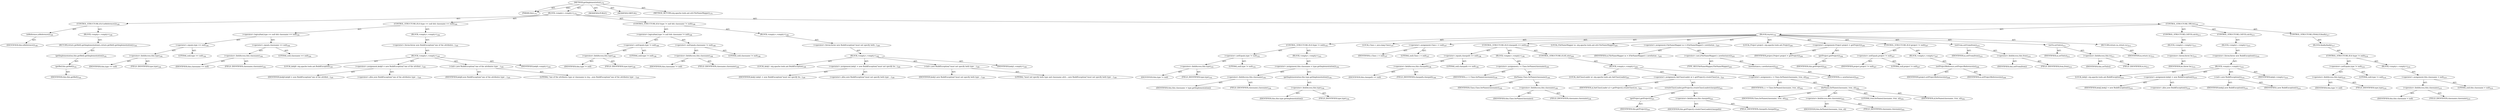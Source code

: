 digraph "getImplementation" {  
"111669149705" [label = <(METHOD,getImplementation)<SUB>179</SUB>> ]
"115964117000" [label = <(PARAM,this)<SUB>179</SUB>> ]
"25769803796" [label = <(BLOCK,&lt;empty&gt;,&lt;empty&gt;)<SUB>179</SUB>> ]
"47244640267" [label = <(CONTROL_STRUCTURE,IF,if (isReference()))<SUB>180</SUB>> ]
"30064771141" [label = <(isReference,isReference())<SUB>180</SUB>> ]
"68719476763" [label = <(IDENTIFIER,this,isReference())<SUB>180</SUB>> ]
"25769803797" [label = <(BLOCK,&lt;empty&gt;,&lt;empty&gt;)<SUB>180</SUB>> ]
"146028888065" [label = <(RETURN,return getRef().getImplementation();,return getRef().getImplementation();)<SUB>181</SUB>> ]
"30064771142" [label = <(getImplementation,this.getRef().getImplementation())<SUB>181</SUB>> ]
"30064771143" [label = <(getRef,this.getRef())<SUB>181</SUB>> ]
"68719476764" [label = <(IDENTIFIER,this,this.getRef())<SUB>181</SUB>> ]
"47244640268" [label = <(CONTROL_STRUCTURE,IF,if (type == null &amp;&amp; classname == null))<SUB>184</SUB>> ]
"30064771144" [label = <(&lt;operator&gt;.logicalAnd,type == null &amp;&amp; classname == null)<SUB>184</SUB>> ]
"30064771145" [label = <(&lt;operator&gt;.equals,type == null)<SUB>184</SUB>> ]
"30064771146" [label = <(&lt;operator&gt;.fieldAccess,this.type)<SUB>184</SUB>> ]
"68719476795" [label = <(IDENTIFIER,this,type == null)> ]
"55834574867" [label = <(FIELD_IDENTIFIER,type,type)<SUB>184</SUB>> ]
"90194313226" [label = <(LITERAL,null,type == null)<SUB>184</SUB>> ]
"30064771147" [label = <(&lt;operator&gt;.equals,classname == null)<SUB>184</SUB>> ]
"30064771148" [label = <(&lt;operator&gt;.fieldAccess,this.classname)<SUB>184</SUB>> ]
"68719476796" [label = <(IDENTIFIER,this,classname == null)> ]
"55834574868" [label = <(FIELD_IDENTIFIER,classname,classname)<SUB>184</SUB>> ]
"90194313227" [label = <(LITERAL,null,classname == null)<SUB>184</SUB>> ]
"25769803798" [label = <(BLOCK,&lt;empty&gt;,&lt;empty&gt;)<SUB>184</SUB>> ]
"30064771149" [label = <(&lt;operator&gt;.throw,throw new BuildException(&quot;one of the attributes...)<SUB>185</SUB>> ]
"25769803799" [label = <(BLOCK,&lt;empty&gt;,&lt;empty&gt;)<SUB>185</SUB>> ]
"94489280512" [label = <(LOCAL,$obj0: org.apache.tools.ant.BuildException)<SUB>185</SUB>> ]
"30064771150" [label = <(&lt;operator&gt;.assignment,$obj0 = new BuildException(&quot;one of the attribut...)<SUB>185</SUB>> ]
"68719476797" [label = <(IDENTIFIER,$obj0,$obj0 = new BuildException(&quot;one of the attribut...)<SUB>185</SUB>> ]
"30064771151" [label = <(&lt;operator&gt;.alloc,new BuildException(&quot;one of the attributes type ...)<SUB>185</SUB>> ]
"30064771152" [label = <(&lt;init&gt;,new BuildException(&quot;one of the attributes type ...)<SUB>185</SUB>> ]
"68719476798" [label = <(IDENTIFIER,$obj0,new BuildException(&quot;one of the attributes type ...)<SUB>185</SUB>> ]
"90194313228" [label = <(LITERAL,&quot;one of the attributes type or classname is req...,new BuildException(&quot;one of the attributes type ...)<SUB>185</SUB>> ]
"68719476799" [label = <(IDENTIFIER,$obj0,&lt;empty&gt;)<SUB>185</SUB>> ]
"47244640269" [label = <(CONTROL_STRUCTURE,IF,if (type != null &amp;&amp; classname != null))<SUB>188</SUB>> ]
"30064771153" [label = <(&lt;operator&gt;.logicalAnd,type != null &amp;&amp; classname != null)<SUB>188</SUB>> ]
"30064771154" [label = <(&lt;operator&gt;.notEquals,type != null)<SUB>188</SUB>> ]
"30064771155" [label = <(&lt;operator&gt;.fieldAccess,this.type)<SUB>188</SUB>> ]
"68719476800" [label = <(IDENTIFIER,this,type != null)> ]
"55834574869" [label = <(FIELD_IDENTIFIER,type,type)<SUB>188</SUB>> ]
"90194313229" [label = <(LITERAL,null,type != null)<SUB>188</SUB>> ]
"30064771156" [label = <(&lt;operator&gt;.notEquals,classname != null)<SUB>188</SUB>> ]
"30064771157" [label = <(&lt;operator&gt;.fieldAccess,this.classname)<SUB>188</SUB>> ]
"68719476801" [label = <(IDENTIFIER,this,classname != null)> ]
"55834574870" [label = <(FIELD_IDENTIFIER,classname,classname)<SUB>188</SUB>> ]
"90194313230" [label = <(LITERAL,null,classname != null)<SUB>188</SUB>> ]
"25769803800" [label = <(BLOCK,&lt;empty&gt;,&lt;empty&gt;)<SUB>188</SUB>> ]
"30064771158" [label = <(&lt;operator&gt;.throw,throw new BuildException(&quot;must not specify both...)<SUB>189</SUB>> ]
"25769803801" [label = <(BLOCK,&lt;empty&gt;,&lt;empty&gt;)<SUB>189</SUB>> ]
"94489280513" [label = <(LOCAL,$obj1: org.apache.tools.ant.BuildException)<SUB>189</SUB>> ]
"30064771159" [label = <(&lt;operator&gt;.assignment,$obj1 = new BuildException(&quot;must not specify bo...)<SUB>189</SUB>> ]
"68719476802" [label = <(IDENTIFIER,$obj1,$obj1 = new BuildException(&quot;must not specify bo...)<SUB>189</SUB>> ]
"30064771160" [label = <(&lt;operator&gt;.alloc,new BuildException(&quot;must not specify both type ...)<SUB>189</SUB>> ]
"30064771161" [label = <(&lt;init&gt;,new BuildException(&quot;must not specify both type ...)<SUB>189</SUB>> ]
"68719476803" [label = <(IDENTIFIER,$obj1,new BuildException(&quot;must not specify both type ...)<SUB>189</SUB>> ]
"90194313231" [label = <(LITERAL,&quot;must not specify both type and classname attri...,new BuildException(&quot;must not specify both type ...)<SUB>189</SUB>> ]
"68719476804" [label = <(IDENTIFIER,$obj1,&lt;empty&gt;)<SUB>189</SUB>> ]
"47244640270" [label = <(CONTROL_STRUCTURE,TRY,try)<SUB>192</SUB>> ]
"25769803802" [label = <(BLOCK,try,try)<SUB>192</SUB>> ]
"47244640271" [label = <(CONTROL_STRUCTURE,IF,if (type != null))<SUB>193</SUB>> ]
"30064771162" [label = <(&lt;operator&gt;.notEquals,type != null)<SUB>193</SUB>> ]
"30064771163" [label = <(&lt;operator&gt;.fieldAccess,this.type)<SUB>193</SUB>> ]
"68719476805" [label = <(IDENTIFIER,this,type != null)> ]
"55834574871" [label = <(FIELD_IDENTIFIER,type,type)<SUB>193</SUB>> ]
"90194313232" [label = <(LITERAL,null,type != null)<SUB>193</SUB>> ]
"25769803803" [label = <(BLOCK,&lt;empty&gt;,&lt;empty&gt;)<SUB>193</SUB>> ]
"30064771164" [label = <(&lt;operator&gt;.assignment,this.classname = type.getImplementation())<SUB>194</SUB>> ]
"30064771165" [label = <(&lt;operator&gt;.fieldAccess,this.classname)<SUB>194</SUB>> ]
"68719476806" [label = <(IDENTIFIER,this,this.classname = type.getImplementation())> ]
"55834574872" [label = <(FIELD_IDENTIFIER,classname,classname)<SUB>194</SUB>> ]
"30064771166" [label = <(getImplementation,this.type.getImplementation())<SUB>194</SUB>> ]
"30064771167" [label = <(&lt;operator&gt;.fieldAccess,this.type)<SUB>194</SUB>> ]
"68719476807" [label = <(IDENTIFIER,this,this.type.getImplementation())> ]
"55834574873" [label = <(FIELD_IDENTIFIER,type,type)<SUB>194</SUB>> ]
"94489280514" [label = <(LOCAL,Class c: java.lang.Class)<SUB>197</SUB>> ]
"30064771168" [label = <(&lt;operator&gt;.assignment,Class c = null)<SUB>197</SUB>> ]
"68719476808" [label = <(IDENTIFIER,c,Class c = null)<SUB>197</SUB>> ]
"90194313233" [label = <(LITERAL,null,Class c = null)<SUB>197</SUB>> ]
"47244640272" [label = <(CONTROL_STRUCTURE,IF,if (classpath == null))<SUB>198</SUB>> ]
"30064771169" [label = <(&lt;operator&gt;.equals,classpath == null)<SUB>198</SUB>> ]
"30064771170" [label = <(&lt;operator&gt;.fieldAccess,this.classpath)<SUB>198</SUB>> ]
"68719476809" [label = <(IDENTIFIER,this,classpath == null)> ]
"55834574874" [label = <(FIELD_IDENTIFIER,classpath,classpath)<SUB>198</SUB>> ]
"90194313234" [label = <(LITERAL,null,classpath == null)<SUB>198</SUB>> ]
"25769803804" [label = <(BLOCK,&lt;empty&gt;,&lt;empty&gt;)<SUB>198</SUB>> ]
"30064771171" [label = <(&lt;operator&gt;.assignment,c = Class.forName(classname))<SUB>199</SUB>> ]
"68719476810" [label = <(IDENTIFIER,c,c = Class.forName(classname))<SUB>199</SUB>> ]
"30064771172" [label = <(forName,Class.forName(classname))<SUB>199</SUB>> ]
"68719476811" [label = <(IDENTIFIER,Class,Class.forName(classname))<SUB>199</SUB>> ]
"30064771173" [label = <(&lt;operator&gt;.fieldAccess,this.classname)<SUB>199</SUB>> ]
"68719476812" [label = <(IDENTIFIER,this,Class.forName(classname))> ]
"55834574875" [label = <(FIELD_IDENTIFIER,classname,classname)<SUB>199</SUB>> ]
"47244640273" [label = <(CONTROL_STRUCTURE,ELSE,else)<SUB>200</SUB>> ]
"25769803805" [label = <(BLOCK,&lt;empty&gt;,&lt;empty&gt;)<SUB>200</SUB>> ]
"94489280515" [label = <(LOCAL,AntClassLoader al: org.apache.tools.ant.AntClassLoader)<SUB>201</SUB>> ]
"30064771174" [label = <(&lt;operator&gt;.assignment,AntClassLoader al = getProject().createClassLoa...)<SUB>201</SUB>> ]
"68719476813" [label = <(IDENTIFIER,al,AntClassLoader al = getProject().createClassLoa...)<SUB>201</SUB>> ]
"30064771175" [label = <(createClassLoader,getProject().createClassLoader(classpath))<SUB>201</SUB>> ]
"30064771176" [label = <(getProject,getProject())<SUB>201</SUB>> ]
"68719476765" [label = <(IDENTIFIER,this,getProject())<SUB>201</SUB>> ]
"30064771177" [label = <(&lt;operator&gt;.fieldAccess,this.classpath)<SUB>201</SUB>> ]
"68719476814" [label = <(IDENTIFIER,this,getProject().createClassLoader(classpath))> ]
"55834574876" [label = <(FIELD_IDENTIFIER,classpath,classpath)<SUB>201</SUB>> ]
"30064771178" [label = <(&lt;operator&gt;.assignment,c = Class.forName(classname, true, al))<SUB>202</SUB>> ]
"68719476815" [label = <(IDENTIFIER,c,c = Class.forName(classname, true, al))<SUB>202</SUB>> ]
"30064771179" [label = <(forName,forName(classname, true, al))<SUB>202</SUB>> ]
"68719476816" [label = <(IDENTIFIER,Class,forName(classname, true, al))<SUB>202</SUB>> ]
"30064771180" [label = <(&lt;operator&gt;.fieldAccess,this.classname)<SUB>202</SUB>> ]
"68719476817" [label = <(IDENTIFIER,this,forName(classname, true, al))> ]
"55834574877" [label = <(FIELD_IDENTIFIER,classname,classname)<SUB>202</SUB>> ]
"90194313235" [label = <(LITERAL,true,forName(classname, true, al))<SUB>202</SUB>> ]
"68719476818" [label = <(IDENTIFIER,al,forName(classname, true, al))<SUB>202</SUB>> ]
"94489280516" [label = <(LOCAL,FileNameMapper m: org.apache.tools.ant.util.FileNameMapper)<SUB>205</SUB>> ]
"30064771181" [label = <(&lt;operator&gt;.assignment,FileNameMapper m = (FileNameMapper) c.newInstan...)<SUB>205</SUB>> ]
"68719476819" [label = <(IDENTIFIER,m,FileNameMapper m = (FileNameMapper) c.newInstan...)<SUB>205</SUB>> ]
"30064771182" [label = <(&lt;operator&gt;.cast,(FileNameMapper) c.newInstance())<SUB>205</SUB>> ]
"180388626432" [label = <(TYPE_REF,FileNameMapper,FileNameMapper)<SUB>205</SUB>> ]
"30064771183" [label = <(newInstance,c.newInstance())<SUB>205</SUB>> ]
"68719476820" [label = <(IDENTIFIER,c,c.newInstance())<SUB>205</SUB>> ]
"94489280517" [label = <(LOCAL,Project project: org.apache.tools.ant.Project)<SUB>206</SUB>> ]
"30064771184" [label = <(&lt;operator&gt;.assignment,Project project = getProject())<SUB>206</SUB>> ]
"68719476821" [label = <(IDENTIFIER,project,Project project = getProject())<SUB>206</SUB>> ]
"30064771185" [label = <(getProject,getProject())<SUB>206</SUB>> ]
"68719476766" [label = <(IDENTIFIER,this,getProject())<SUB>206</SUB>> ]
"47244640274" [label = <(CONTROL_STRUCTURE,IF,if (project != null))<SUB>207</SUB>> ]
"30064771186" [label = <(&lt;operator&gt;.notEquals,project != null)<SUB>207</SUB>> ]
"68719476822" [label = <(IDENTIFIER,project,project != null)<SUB>207</SUB>> ]
"90194313236" [label = <(LITERAL,null,project != null)<SUB>207</SUB>> ]
"25769803806" [label = <(BLOCK,&lt;empty&gt;,&lt;empty&gt;)<SUB>207</SUB>> ]
"30064771187" [label = <(setProjectReference,setProjectReference(m))<SUB>208</SUB>> ]
"68719476823" [label = <(IDENTIFIER,project,setProjectReference(m))<SUB>208</SUB>> ]
"68719476824" [label = <(IDENTIFIER,m,setProjectReference(m))<SUB>208</SUB>> ]
"30064771188" [label = <(setFrom,setFrom(from))<SUB>210</SUB>> ]
"68719476825" [label = <(IDENTIFIER,m,setFrom(from))<SUB>210</SUB>> ]
"30064771189" [label = <(&lt;operator&gt;.fieldAccess,this.from)<SUB>210</SUB>> ]
"68719476826" [label = <(IDENTIFIER,this,setFrom(from))> ]
"55834574878" [label = <(FIELD_IDENTIFIER,from,from)<SUB>210</SUB>> ]
"30064771190" [label = <(setTo,setTo(to))<SUB>211</SUB>> ]
"68719476827" [label = <(IDENTIFIER,m,setTo(to))<SUB>211</SUB>> ]
"30064771191" [label = <(&lt;operator&gt;.fieldAccess,this.to)<SUB>211</SUB>> ]
"68719476828" [label = <(IDENTIFIER,this,setTo(to))> ]
"55834574879" [label = <(FIELD_IDENTIFIER,to,to)<SUB>211</SUB>> ]
"146028888066" [label = <(RETURN,return m;,return m;)<SUB>212</SUB>> ]
"68719476829" [label = <(IDENTIFIER,m,return m;)<SUB>212</SUB>> ]
"47244640275" [label = <(CONTROL_STRUCTURE,CATCH,catch)<SUB>213</SUB>> ]
"25769803807" [label = <(BLOCK,&lt;empty&gt;,&lt;empty&gt;)<SUB>213</SUB>> ]
"30064771192" [label = <(&lt;operator&gt;.throw,throw be;)<SUB>214</SUB>> ]
"68719476830" [label = <(IDENTIFIER,be,throw be;)<SUB>214</SUB>> ]
"47244640276" [label = <(CONTROL_STRUCTURE,CATCH,catch)<SUB>215</SUB>> ]
"25769803808" [label = <(BLOCK,&lt;empty&gt;,&lt;empty&gt;)<SUB>215</SUB>> ]
"30064771193" [label = <(&lt;operator&gt;.throw,throw new BuildException(t);)<SUB>216</SUB>> ]
"25769803809" [label = <(BLOCK,&lt;empty&gt;,&lt;empty&gt;)<SUB>216</SUB>> ]
"94489280518" [label = <(LOCAL,$obj2: org.apache.tools.ant.BuildException)<SUB>216</SUB>> ]
"30064771194" [label = <(&lt;operator&gt;.assignment,$obj2 = new BuildException(t))<SUB>216</SUB>> ]
"68719476831" [label = <(IDENTIFIER,$obj2,$obj2 = new BuildException(t))<SUB>216</SUB>> ]
"30064771195" [label = <(&lt;operator&gt;.alloc,new BuildException(t))<SUB>216</SUB>> ]
"30064771196" [label = <(&lt;init&gt;,new BuildException(t))<SUB>216</SUB>> ]
"68719476832" [label = <(IDENTIFIER,$obj2,new BuildException(t))<SUB>216</SUB>> ]
"68719476833" [label = <(IDENTIFIER,t,new BuildException(t))<SUB>216</SUB>> ]
"68719476834" [label = <(IDENTIFIER,$obj2,&lt;empty&gt;)<SUB>216</SUB>> ]
"47244640277" [label = <(CONTROL_STRUCTURE,FINALLY,finally)<SUB>217</SUB>> ]
"25769803810" [label = <(BLOCK,finally,finally)<SUB>217</SUB>> ]
"47244640278" [label = <(CONTROL_STRUCTURE,IF,if (type != null))<SUB>218</SUB>> ]
"30064771197" [label = <(&lt;operator&gt;.notEquals,type != null)<SUB>218</SUB>> ]
"30064771198" [label = <(&lt;operator&gt;.fieldAccess,this.type)<SUB>218</SUB>> ]
"68719476835" [label = <(IDENTIFIER,this,type != null)> ]
"55834574880" [label = <(FIELD_IDENTIFIER,type,type)<SUB>218</SUB>> ]
"90194313237" [label = <(LITERAL,null,type != null)<SUB>218</SUB>> ]
"25769803811" [label = <(BLOCK,&lt;empty&gt;,&lt;empty&gt;)<SUB>218</SUB>> ]
"30064771199" [label = <(&lt;operator&gt;.assignment,this.classname = null)<SUB>219</SUB>> ]
"30064771200" [label = <(&lt;operator&gt;.fieldAccess,this.classname)<SUB>219</SUB>> ]
"68719476836" [label = <(IDENTIFIER,this,this.classname = null)> ]
"55834574881" [label = <(FIELD_IDENTIFIER,classname,classname)<SUB>219</SUB>> ]
"90194313238" [label = <(LITERAL,null,this.classname = null)<SUB>219</SUB>> ]
"133143986199" [label = <(MODIFIER,PUBLIC)> ]
"133143986200" [label = <(MODIFIER,VIRTUAL)> ]
"128849018889" [label = <(METHOD_RETURN,org.apache.tools.ant.util.FileNameMapper)<SUB>179</SUB>> ]
  "111669149705" -> "115964117000"  [ label = "AST: "] 
  "111669149705" -> "25769803796"  [ label = "AST: "] 
  "111669149705" -> "133143986199"  [ label = "AST: "] 
  "111669149705" -> "133143986200"  [ label = "AST: "] 
  "111669149705" -> "128849018889"  [ label = "AST: "] 
  "25769803796" -> "47244640267"  [ label = "AST: "] 
  "25769803796" -> "47244640268"  [ label = "AST: "] 
  "25769803796" -> "47244640269"  [ label = "AST: "] 
  "25769803796" -> "47244640270"  [ label = "AST: "] 
  "47244640267" -> "30064771141"  [ label = "AST: "] 
  "47244640267" -> "25769803797"  [ label = "AST: "] 
  "30064771141" -> "68719476763"  [ label = "AST: "] 
  "25769803797" -> "146028888065"  [ label = "AST: "] 
  "146028888065" -> "30064771142"  [ label = "AST: "] 
  "30064771142" -> "30064771143"  [ label = "AST: "] 
  "30064771143" -> "68719476764"  [ label = "AST: "] 
  "47244640268" -> "30064771144"  [ label = "AST: "] 
  "47244640268" -> "25769803798"  [ label = "AST: "] 
  "30064771144" -> "30064771145"  [ label = "AST: "] 
  "30064771144" -> "30064771147"  [ label = "AST: "] 
  "30064771145" -> "30064771146"  [ label = "AST: "] 
  "30064771145" -> "90194313226"  [ label = "AST: "] 
  "30064771146" -> "68719476795"  [ label = "AST: "] 
  "30064771146" -> "55834574867"  [ label = "AST: "] 
  "30064771147" -> "30064771148"  [ label = "AST: "] 
  "30064771147" -> "90194313227"  [ label = "AST: "] 
  "30064771148" -> "68719476796"  [ label = "AST: "] 
  "30064771148" -> "55834574868"  [ label = "AST: "] 
  "25769803798" -> "30064771149"  [ label = "AST: "] 
  "30064771149" -> "25769803799"  [ label = "AST: "] 
  "25769803799" -> "94489280512"  [ label = "AST: "] 
  "25769803799" -> "30064771150"  [ label = "AST: "] 
  "25769803799" -> "30064771152"  [ label = "AST: "] 
  "25769803799" -> "68719476799"  [ label = "AST: "] 
  "30064771150" -> "68719476797"  [ label = "AST: "] 
  "30064771150" -> "30064771151"  [ label = "AST: "] 
  "30064771152" -> "68719476798"  [ label = "AST: "] 
  "30064771152" -> "90194313228"  [ label = "AST: "] 
  "47244640269" -> "30064771153"  [ label = "AST: "] 
  "47244640269" -> "25769803800"  [ label = "AST: "] 
  "30064771153" -> "30064771154"  [ label = "AST: "] 
  "30064771153" -> "30064771156"  [ label = "AST: "] 
  "30064771154" -> "30064771155"  [ label = "AST: "] 
  "30064771154" -> "90194313229"  [ label = "AST: "] 
  "30064771155" -> "68719476800"  [ label = "AST: "] 
  "30064771155" -> "55834574869"  [ label = "AST: "] 
  "30064771156" -> "30064771157"  [ label = "AST: "] 
  "30064771156" -> "90194313230"  [ label = "AST: "] 
  "30064771157" -> "68719476801"  [ label = "AST: "] 
  "30064771157" -> "55834574870"  [ label = "AST: "] 
  "25769803800" -> "30064771158"  [ label = "AST: "] 
  "30064771158" -> "25769803801"  [ label = "AST: "] 
  "25769803801" -> "94489280513"  [ label = "AST: "] 
  "25769803801" -> "30064771159"  [ label = "AST: "] 
  "25769803801" -> "30064771161"  [ label = "AST: "] 
  "25769803801" -> "68719476804"  [ label = "AST: "] 
  "30064771159" -> "68719476802"  [ label = "AST: "] 
  "30064771159" -> "30064771160"  [ label = "AST: "] 
  "30064771161" -> "68719476803"  [ label = "AST: "] 
  "30064771161" -> "90194313231"  [ label = "AST: "] 
  "47244640270" -> "25769803802"  [ label = "AST: "] 
  "47244640270" -> "47244640275"  [ label = "AST: "] 
  "47244640270" -> "47244640276"  [ label = "AST: "] 
  "47244640270" -> "47244640277"  [ label = "AST: "] 
  "25769803802" -> "47244640271"  [ label = "AST: "] 
  "25769803802" -> "94489280514"  [ label = "AST: "] 
  "25769803802" -> "30064771168"  [ label = "AST: "] 
  "25769803802" -> "47244640272"  [ label = "AST: "] 
  "25769803802" -> "94489280516"  [ label = "AST: "] 
  "25769803802" -> "30064771181"  [ label = "AST: "] 
  "25769803802" -> "94489280517"  [ label = "AST: "] 
  "25769803802" -> "30064771184"  [ label = "AST: "] 
  "25769803802" -> "47244640274"  [ label = "AST: "] 
  "25769803802" -> "30064771188"  [ label = "AST: "] 
  "25769803802" -> "30064771190"  [ label = "AST: "] 
  "25769803802" -> "146028888066"  [ label = "AST: "] 
  "47244640271" -> "30064771162"  [ label = "AST: "] 
  "47244640271" -> "25769803803"  [ label = "AST: "] 
  "30064771162" -> "30064771163"  [ label = "AST: "] 
  "30064771162" -> "90194313232"  [ label = "AST: "] 
  "30064771163" -> "68719476805"  [ label = "AST: "] 
  "30064771163" -> "55834574871"  [ label = "AST: "] 
  "25769803803" -> "30064771164"  [ label = "AST: "] 
  "30064771164" -> "30064771165"  [ label = "AST: "] 
  "30064771164" -> "30064771166"  [ label = "AST: "] 
  "30064771165" -> "68719476806"  [ label = "AST: "] 
  "30064771165" -> "55834574872"  [ label = "AST: "] 
  "30064771166" -> "30064771167"  [ label = "AST: "] 
  "30064771167" -> "68719476807"  [ label = "AST: "] 
  "30064771167" -> "55834574873"  [ label = "AST: "] 
  "30064771168" -> "68719476808"  [ label = "AST: "] 
  "30064771168" -> "90194313233"  [ label = "AST: "] 
  "47244640272" -> "30064771169"  [ label = "AST: "] 
  "47244640272" -> "25769803804"  [ label = "AST: "] 
  "47244640272" -> "47244640273"  [ label = "AST: "] 
  "30064771169" -> "30064771170"  [ label = "AST: "] 
  "30064771169" -> "90194313234"  [ label = "AST: "] 
  "30064771170" -> "68719476809"  [ label = "AST: "] 
  "30064771170" -> "55834574874"  [ label = "AST: "] 
  "25769803804" -> "30064771171"  [ label = "AST: "] 
  "30064771171" -> "68719476810"  [ label = "AST: "] 
  "30064771171" -> "30064771172"  [ label = "AST: "] 
  "30064771172" -> "68719476811"  [ label = "AST: "] 
  "30064771172" -> "30064771173"  [ label = "AST: "] 
  "30064771173" -> "68719476812"  [ label = "AST: "] 
  "30064771173" -> "55834574875"  [ label = "AST: "] 
  "47244640273" -> "25769803805"  [ label = "AST: "] 
  "25769803805" -> "94489280515"  [ label = "AST: "] 
  "25769803805" -> "30064771174"  [ label = "AST: "] 
  "25769803805" -> "30064771178"  [ label = "AST: "] 
  "30064771174" -> "68719476813"  [ label = "AST: "] 
  "30064771174" -> "30064771175"  [ label = "AST: "] 
  "30064771175" -> "30064771176"  [ label = "AST: "] 
  "30064771175" -> "30064771177"  [ label = "AST: "] 
  "30064771176" -> "68719476765"  [ label = "AST: "] 
  "30064771177" -> "68719476814"  [ label = "AST: "] 
  "30064771177" -> "55834574876"  [ label = "AST: "] 
  "30064771178" -> "68719476815"  [ label = "AST: "] 
  "30064771178" -> "30064771179"  [ label = "AST: "] 
  "30064771179" -> "68719476816"  [ label = "AST: "] 
  "30064771179" -> "30064771180"  [ label = "AST: "] 
  "30064771179" -> "90194313235"  [ label = "AST: "] 
  "30064771179" -> "68719476818"  [ label = "AST: "] 
  "30064771180" -> "68719476817"  [ label = "AST: "] 
  "30064771180" -> "55834574877"  [ label = "AST: "] 
  "30064771181" -> "68719476819"  [ label = "AST: "] 
  "30064771181" -> "30064771182"  [ label = "AST: "] 
  "30064771182" -> "180388626432"  [ label = "AST: "] 
  "30064771182" -> "30064771183"  [ label = "AST: "] 
  "30064771183" -> "68719476820"  [ label = "AST: "] 
  "30064771184" -> "68719476821"  [ label = "AST: "] 
  "30064771184" -> "30064771185"  [ label = "AST: "] 
  "30064771185" -> "68719476766"  [ label = "AST: "] 
  "47244640274" -> "30064771186"  [ label = "AST: "] 
  "47244640274" -> "25769803806"  [ label = "AST: "] 
  "30064771186" -> "68719476822"  [ label = "AST: "] 
  "30064771186" -> "90194313236"  [ label = "AST: "] 
  "25769803806" -> "30064771187"  [ label = "AST: "] 
  "30064771187" -> "68719476823"  [ label = "AST: "] 
  "30064771187" -> "68719476824"  [ label = "AST: "] 
  "30064771188" -> "68719476825"  [ label = "AST: "] 
  "30064771188" -> "30064771189"  [ label = "AST: "] 
  "30064771189" -> "68719476826"  [ label = "AST: "] 
  "30064771189" -> "55834574878"  [ label = "AST: "] 
  "30064771190" -> "68719476827"  [ label = "AST: "] 
  "30064771190" -> "30064771191"  [ label = "AST: "] 
  "30064771191" -> "68719476828"  [ label = "AST: "] 
  "30064771191" -> "55834574879"  [ label = "AST: "] 
  "146028888066" -> "68719476829"  [ label = "AST: "] 
  "47244640275" -> "25769803807"  [ label = "AST: "] 
  "25769803807" -> "30064771192"  [ label = "AST: "] 
  "30064771192" -> "68719476830"  [ label = "AST: "] 
  "47244640276" -> "25769803808"  [ label = "AST: "] 
  "25769803808" -> "30064771193"  [ label = "AST: "] 
  "30064771193" -> "25769803809"  [ label = "AST: "] 
  "25769803809" -> "94489280518"  [ label = "AST: "] 
  "25769803809" -> "30064771194"  [ label = "AST: "] 
  "25769803809" -> "30064771196"  [ label = "AST: "] 
  "25769803809" -> "68719476834"  [ label = "AST: "] 
  "30064771194" -> "68719476831"  [ label = "AST: "] 
  "30064771194" -> "30064771195"  [ label = "AST: "] 
  "30064771196" -> "68719476832"  [ label = "AST: "] 
  "30064771196" -> "68719476833"  [ label = "AST: "] 
  "47244640277" -> "25769803810"  [ label = "AST: "] 
  "25769803810" -> "47244640278"  [ label = "AST: "] 
  "47244640278" -> "30064771197"  [ label = "AST: "] 
  "47244640278" -> "25769803811"  [ label = "AST: "] 
  "30064771197" -> "30064771198"  [ label = "AST: "] 
  "30064771197" -> "90194313237"  [ label = "AST: "] 
  "30064771198" -> "68719476835"  [ label = "AST: "] 
  "30064771198" -> "55834574880"  [ label = "AST: "] 
  "25769803811" -> "30064771199"  [ label = "AST: "] 
  "30064771199" -> "30064771200"  [ label = "AST: "] 
  "30064771199" -> "90194313238"  [ label = "AST: "] 
  "30064771200" -> "68719476836"  [ label = "AST: "] 
  "30064771200" -> "55834574881"  [ label = "AST: "] 
  "111669149705" -> "115964117000"  [ label = "DDG: "] 
}
